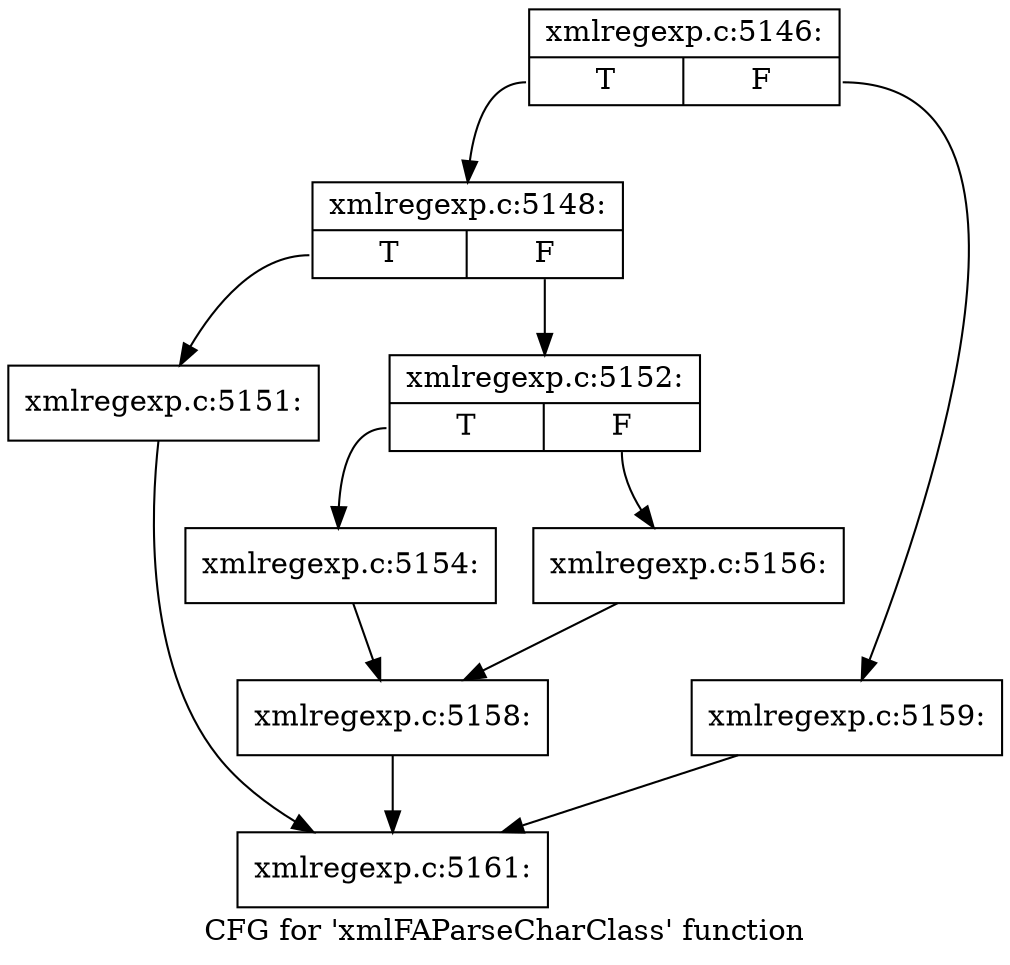 digraph "CFG for 'xmlFAParseCharClass' function" {
	label="CFG for 'xmlFAParseCharClass' function";

	Node0x563d9d7cb7e0 [shape=record,label="{xmlregexp.c:5146:|{<s0>T|<s1>F}}"];
	Node0x563d9d7cb7e0:s0 -> Node0x563d9d7c8950;
	Node0x563d9d7cb7e0:s1 -> Node0x563d9d7cbfb0;
	Node0x563d9d7c8950 [shape=record,label="{xmlregexp.c:5148:|{<s0>T|<s1>F}}"];
	Node0x563d9d7c8950:s0 -> Node0x563d9d7cc890;
	Node0x563d9d7c8950:s1 -> Node0x563d9d7cc8e0;
	Node0x563d9d7cc890 [shape=record,label="{xmlregexp.c:5151:}"];
	Node0x563d9d7cc890 -> Node0x563d9d7c89a0;
	Node0x563d9d7cc8e0 [shape=record,label="{xmlregexp.c:5152:|{<s0>T|<s1>F}}"];
	Node0x563d9d7cc8e0:s0 -> Node0x563d9d7cd450;
	Node0x563d9d7cc8e0:s1 -> Node0x563d9d7cd4f0;
	Node0x563d9d7cd450 [shape=record,label="{xmlregexp.c:5154:}"];
	Node0x563d9d7cd450 -> Node0x563d9d7cd4a0;
	Node0x563d9d7cd4f0 [shape=record,label="{xmlregexp.c:5156:}"];
	Node0x563d9d7cd4f0 -> Node0x563d9d7cd4a0;
	Node0x563d9d7cd4a0 [shape=record,label="{xmlregexp.c:5158:}"];
	Node0x563d9d7cd4a0 -> Node0x563d9d7c89a0;
	Node0x563d9d7cbfb0 [shape=record,label="{xmlregexp.c:5159:}"];
	Node0x563d9d7cbfb0 -> Node0x563d9d7c89a0;
	Node0x563d9d7c89a0 [shape=record,label="{xmlregexp.c:5161:}"];
}
